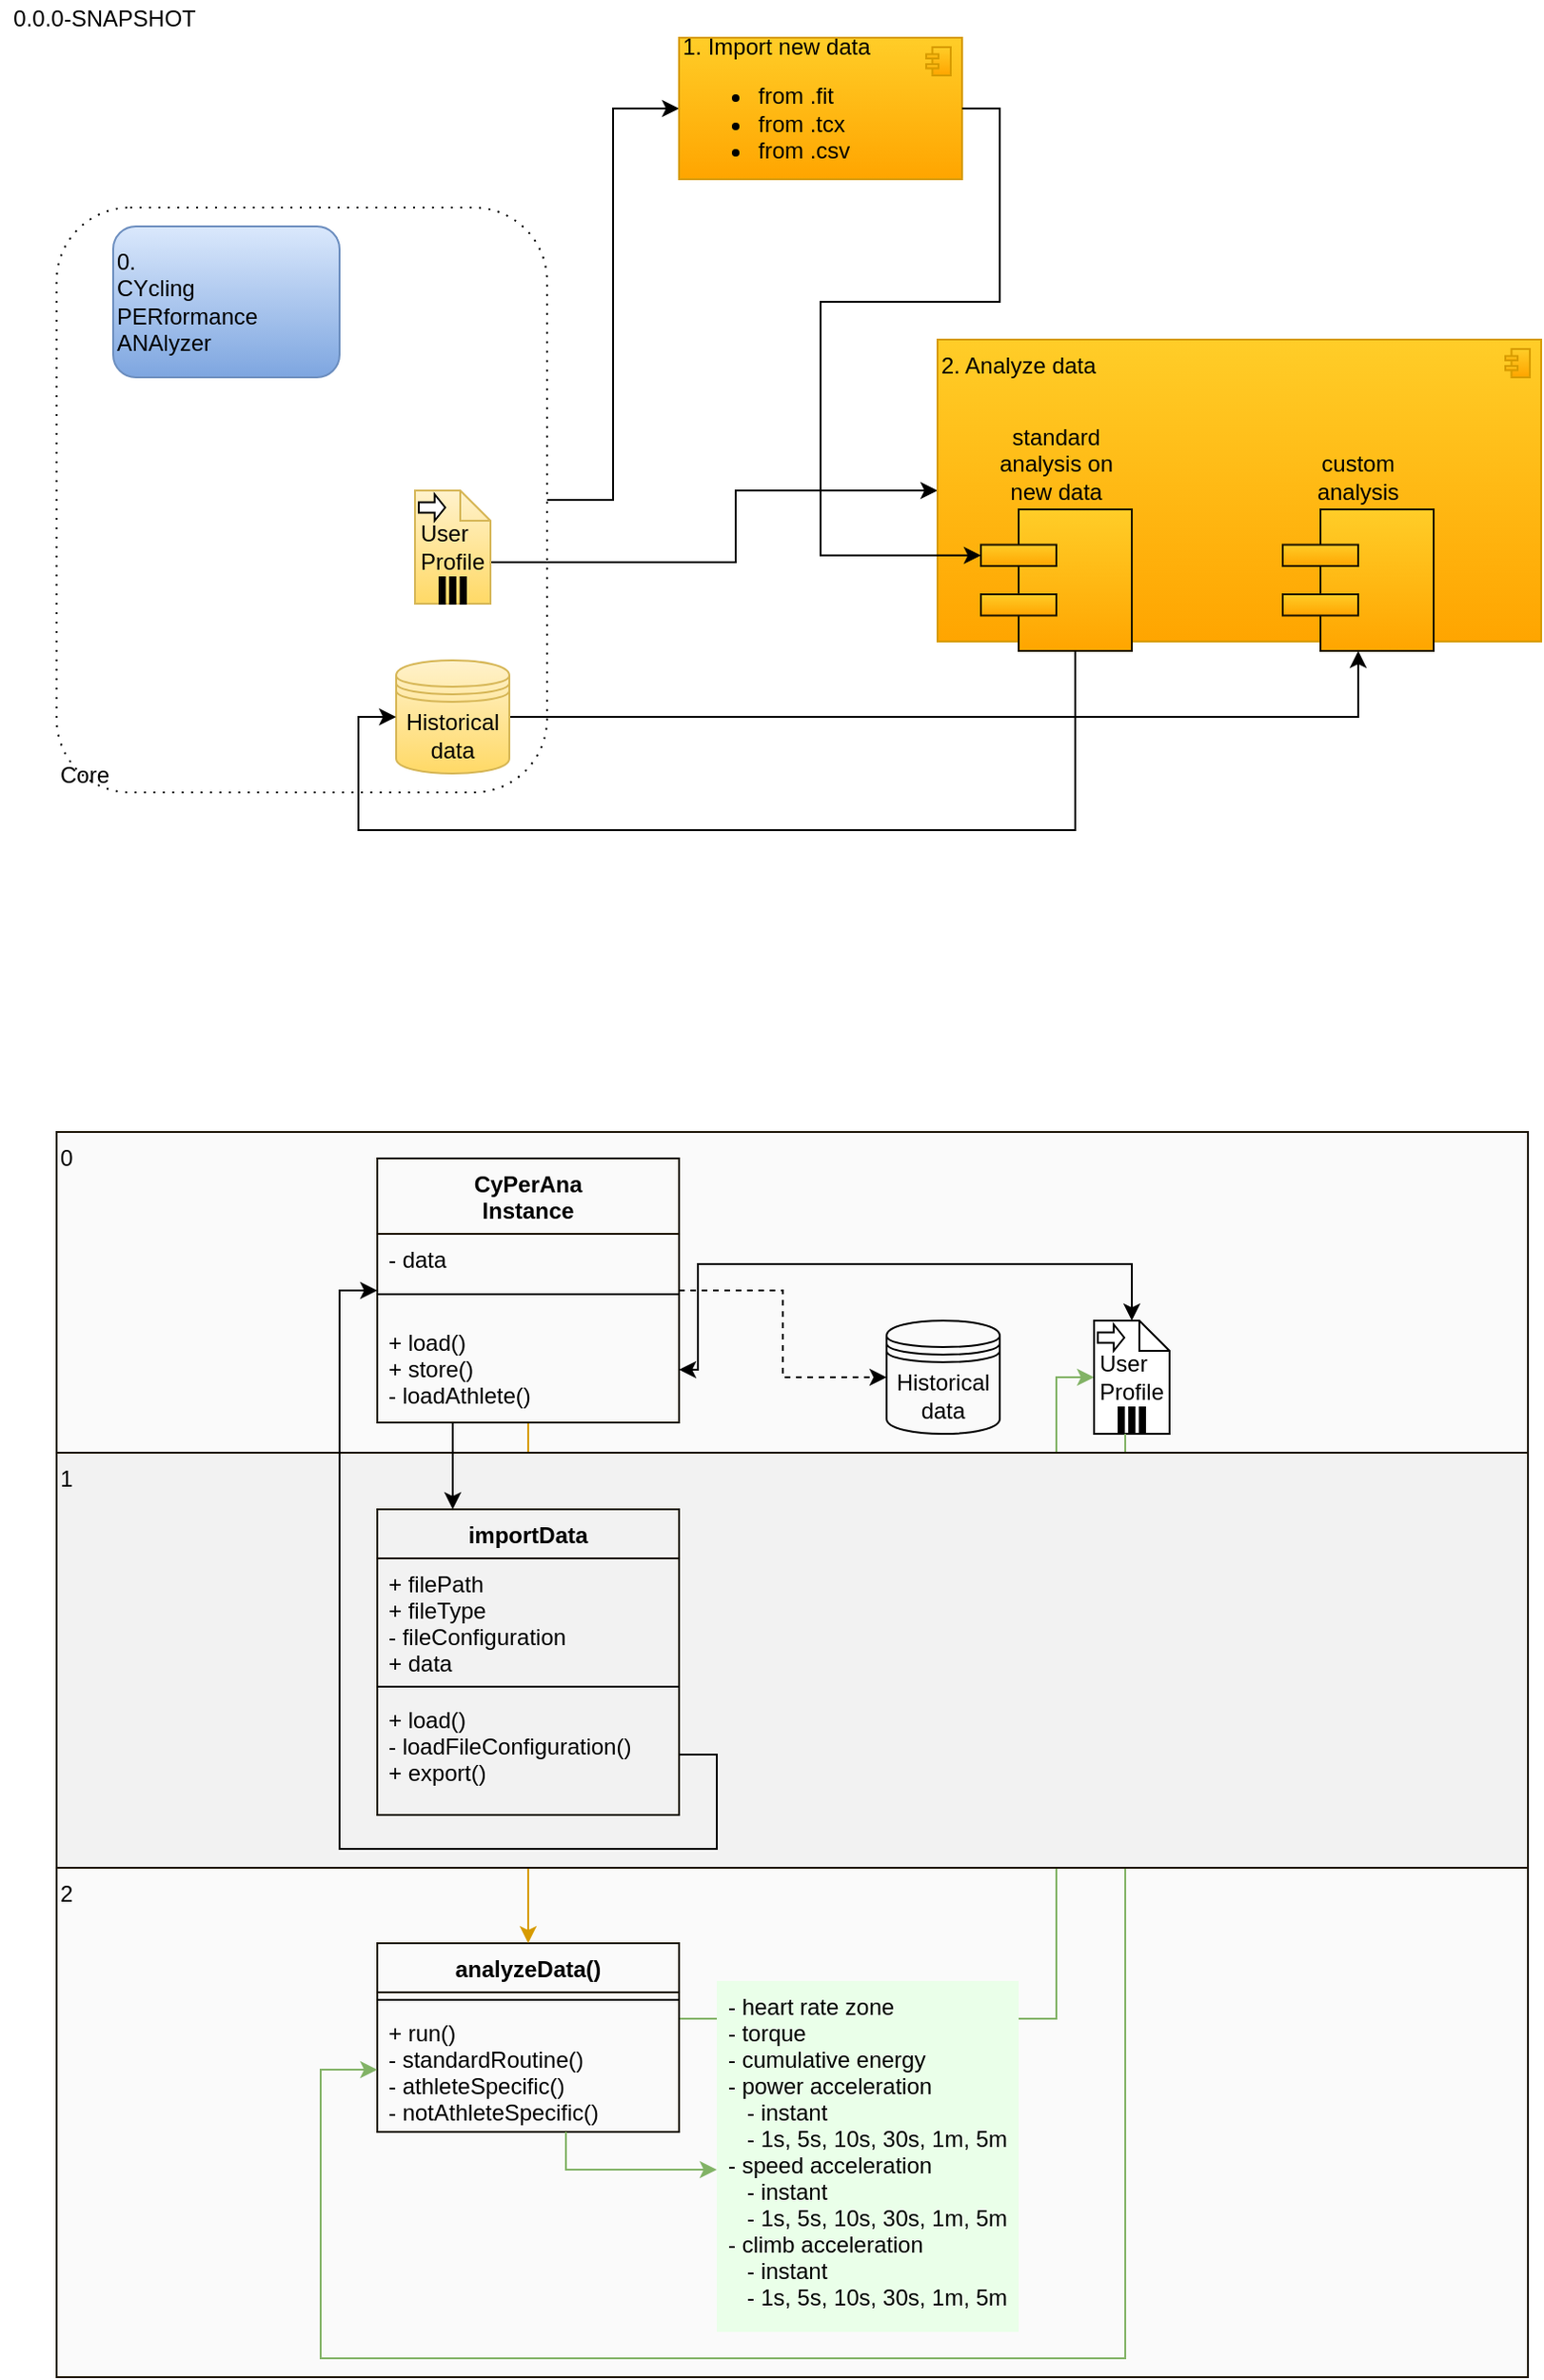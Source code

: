 <mxfile version="13.9.9" type="device"><diagram id="38shHqtr77oPlIP-GpGJ" name="Pagina-1"><mxGraphModel dx="1086" dy="806" grid="1" gridSize="10" guides="1" tooltips="1" connect="1" arrows="1" fold="1" page="1" pageScale="1" pageWidth="827" pageHeight="1169" math="0" shadow="0"><root><mxCell id="0"/><mxCell id="1" parent="0"/><mxCell id="Nv6a-7eLcbqfHbxNfvqf-52" value="0" style="whiteSpace=wrap;html=1;strokeColor=#1C1400;align=left;fillColor=#FAFAFA;verticalAlign=top;" parent="1" vertex="1"><mxGeometry x="30" y="600" width="780" height="170" as="geometry"/></mxCell><mxCell id="Nv6a-7eLcbqfHbxNfvqf-44" value="2" style="whiteSpace=wrap;html=1;strokeColor=#1C1400;align=left;fillColor=#FAFAFA;verticalAlign=top;" parent="1" vertex="1"><mxGeometry x="30" y="990" width="780" height="270" as="geometry"/></mxCell><mxCell id="Nv6a-7eLcbqfHbxNfvqf-23" style="edgeStyle=orthogonalEdgeStyle;rounded=0;orthogonalLoop=1;jettySize=auto;html=1;entryX=0;entryY=0.5;entryDx=0;entryDy=0;entryPerimeter=0;" parent="1" source="Nv6a-7eLcbqfHbxNfvqf-14" target="Nv6a-7eLcbqfHbxNfvqf-22" edge="1"><mxGeometry relative="1" as="geometry"/></mxCell><mxCell id="Nv6a-7eLcbqfHbxNfvqf-14" value="Core" style="shape=ext;rounded=1;html=1;whiteSpace=wrap;dashed=1;dashPattern=1 4;fillColor=none;align=left;container=0;direction=center;labelPosition=center;verticalLabelPosition=middle;verticalAlign=bottom;" parent="1" vertex="1"><mxGeometry x="30" y="110" width="260" height="310" as="geometry"><mxRectangle x="40" y="250" width="100" height="30" as="alternateBounds"/></mxGeometry></mxCell><mxCell id="Nv6a-7eLcbqfHbxNfvqf-8" value="0.&lt;br&gt;CYcling&lt;br&gt;PERformance&lt;br&gt;ANAlyzer" style="shape=ext;rounded=1;html=1;whiteSpace=wrap;fillColor=#dae8fc;align=left;strokeColor=#6c8ebf;gradientColor=#7ea6e0;" parent="1" vertex="1"><mxGeometry x="60" y="120" width="120" height="80" as="geometry"/></mxCell><mxCell id="Nv6a-7eLcbqfHbxNfvqf-32" style="edgeStyle=orthogonalEdgeStyle;rounded=0;orthogonalLoop=1;jettySize=auto;html=1;exitX=1;exitY=0.5;exitDx=0;exitDy=0;" parent="1" source="Nv6a-7eLcbqfHbxNfvqf-9" target="Nv6a-7eLcbqfHbxNfvqf-28" edge="1"><mxGeometry relative="1" as="geometry"><Array as="points"><mxPoint x="720" y="380"/></Array></mxGeometry></mxCell><mxCell id="Nv6a-7eLcbqfHbxNfvqf-9" value="Historical data" style="shape=datastore;whiteSpace=wrap;html=1;fillColor=#fff2cc;strokeColor=#d6b656;gradientColor=#ffd966;" parent="1" vertex="1"><mxGeometry x="210" y="350" width="60" height="60" as="geometry"/></mxCell><mxCell id="Nv6a-7eLcbqfHbxNfvqf-26" style="edgeStyle=orthogonalEdgeStyle;rounded=0;orthogonalLoop=1;jettySize=auto;html=1;exitX=0;exitY=0;exitDx=40;exitDy=38;exitPerimeter=0;entryX=0;entryY=0.5;entryDx=0;entryDy=0;entryPerimeter=0;" parent="1" source="Nv6a-7eLcbqfHbxNfvqf-11" target="Nv6a-7eLcbqfHbxNfvqf-24" edge="1"><mxGeometry relative="1" as="geometry"><Array as="points"><mxPoint x="390" y="298"/><mxPoint x="390" y="260"/></Array></mxGeometry></mxCell><mxCell id="Nv6a-7eLcbqfHbxNfvqf-11" value="&lt;div style=&quot;text-align: left&quot;&gt;&lt;span&gt;User&lt;/span&gt;&lt;/div&gt;&lt;div style=&quot;text-align: left&quot;&gt;&lt;span&gt;Profile&lt;/span&gt;&lt;/div&gt;" style="shape=note;whiteSpace=wrap;size=16;html=1;dropTarget=0;fillColor=#fff2cc;strokeColor=#d6b656;gradientColor=#ffd966;" parent="1" vertex="1"><mxGeometry x="220" y="260" width="40" height="60" as="geometry"/></mxCell><mxCell id="Nv6a-7eLcbqfHbxNfvqf-12" value="" style="html=1;shape=singleArrow;arrowWidth=0.4;arrowSize=0.4;outlineConnect=0;" parent="Nv6a-7eLcbqfHbxNfvqf-11" vertex="1"><mxGeometry width="14" height="14" relative="1" as="geometry"><mxPoint x="2" y="2" as="offset"/></mxGeometry></mxCell><mxCell id="Nv6a-7eLcbqfHbxNfvqf-13" value="" style="html=1;whiteSpace=wrap;shape=parallelMarker;outlineConnect=0;" parent="Nv6a-7eLcbqfHbxNfvqf-11" vertex="1"><mxGeometry x="0.5" y="1" width="14" height="14" relative="1" as="geometry"><mxPoint x="-7" y="-14" as="offset"/></mxGeometry></mxCell><mxCell id="Nv6a-7eLcbqfHbxNfvqf-22" value="1. Import new data&lt;br&gt;&lt;ul&gt;&lt;li&gt;from .fit&lt;/li&gt;&lt;li&gt;from .tcx&lt;/li&gt;&lt;li&gt;from .csv&lt;/li&gt;&lt;/ul&gt;" style="html=1;outlineConnect=0;whiteSpace=wrap;fillColor=#ffcd28;shape=mxgraph.archimate3.application;appType=comp;archiType=square;align=left;gradientColor=#ffa500;strokeColor=#d79b00;" parent="1" vertex="1"><mxGeometry x="360" y="20" width="150" height="75" as="geometry"/></mxCell><mxCell id="Nv6a-7eLcbqfHbxNfvqf-24" value="2. Analyze data" style="html=1;outlineConnect=0;whiteSpace=wrap;fillColor=#ffcd28;shape=mxgraph.archimate3.application;appType=comp;archiType=square;align=left;gradientColor=#ffa500;strokeColor=#d79b00;verticalAlign=top;" parent="1" vertex="1"><mxGeometry x="497" y="180" width="320" height="160" as="geometry"/></mxCell><mxCell id="Nv6a-7eLcbqfHbxNfvqf-27" value="standard analysis on new data" style="html=1;outlineConnect=0;whiteSpace=wrap;fillColor=#ffcd28;shape=mxgraph.archimate3.component;align=center;gradientColor=#ffa500;strokeColor=#1C1400;labelPosition=center;verticalLabelPosition=top;verticalAlign=bottom;" parent="1" vertex="1"><mxGeometry x="520" y="270" width="80" height="75" as="geometry"/></mxCell><mxCell id="Nv6a-7eLcbqfHbxNfvqf-25" style="edgeStyle=orthogonalEdgeStyle;rounded=0;orthogonalLoop=1;jettySize=auto;html=1;entryX=0;entryY=0.5;entryDx=0;entryDy=0;exitX=0.625;exitY=1;exitDx=0;exitDy=0;exitPerimeter=0;" parent="1" source="Nv6a-7eLcbqfHbxNfvqf-27" target="Nv6a-7eLcbqfHbxNfvqf-9" edge="1"><mxGeometry relative="1" as="geometry"><Array as="points"><mxPoint x="570" y="440"/><mxPoint x="190" y="440"/><mxPoint x="190" y="380"/></Array></mxGeometry></mxCell><mxCell id="Nv6a-7eLcbqfHbxNfvqf-28" value="custom analysis" style="html=1;outlineConnect=0;whiteSpace=wrap;fillColor=#ffcd28;shape=mxgraph.archimate3.component;align=center;gradientColor=#ffa500;strokeColor=#1C1400;labelPosition=center;verticalLabelPosition=top;verticalAlign=bottom;" parent="1" vertex="1"><mxGeometry x="680" y="270" width="80" height="75" as="geometry"/></mxCell><mxCell id="Nv6a-7eLcbqfHbxNfvqf-33" style="edgeStyle=orthogonalEdgeStyle;rounded=0;orthogonalLoop=1;jettySize=auto;html=1;exitX=1;exitY=0.5;exitDx=0;exitDy=0;exitPerimeter=0;entryX=0;entryY=0.325;entryDx=0;entryDy=0;entryPerimeter=0;" parent="1" source="Nv6a-7eLcbqfHbxNfvqf-22" target="Nv6a-7eLcbqfHbxNfvqf-27" edge="1"><mxGeometry relative="1" as="geometry"><Array as="points"><mxPoint x="530" y="58"/><mxPoint x="530" y="160"/><mxPoint x="435" y="160"/><mxPoint x="435" y="294"/></Array></mxGeometry></mxCell><mxCell id="VDVwwQbJJJ3VLKs_9J_C-10" style="edgeStyle=orthogonalEdgeStyle;rounded=0;orthogonalLoop=1;jettySize=auto;html=1;entryX=0;entryY=0.5;entryDx=0;entryDy=0;entryPerimeter=0;fillColor=#d5e8d4;strokeColor=#82b366;" edge="1" parent="1" source="Nv6a-7eLcbqfHbxNfvqf-38" target="VDVwwQbJJJ3VLKs_9J_C-1"><mxGeometry relative="1" as="geometry"><Array as="points"><mxPoint x="560" y="1070"/><mxPoint x="560" y="730"/></Array></mxGeometry></mxCell><mxCell id="Nv6a-7eLcbqfHbxNfvqf-38" value="analyzeData()" style="swimlane;fontStyle=1;align=center;verticalAlign=top;childLayout=stackLayout;horizontal=1;startSize=26;horizontalStack=0;resizeParent=1;resizeParentMax=0;resizeLast=0;collapsible=1;marginBottom=0;strokeColor=#1C1400;fillColor=none;" parent="1" vertex="1"><mxGeometry x="200" y="1030" width="160" height="100" as="geometry"/></mxCell><mxCell id="Nv6a-7eLcbqfHbxNfvqf-40" value="" style="line;strokeWidth=1;fillColor=none;align=left;verticalAlign=middle;spacingTop=-1;spacingLeft=3;spacingRight=3;rotatable=0;labelPosition=right;points=[];portConstraint=eastwest;" parent="Nv6a-7eLcbqfHbxNfvqf-38" vertex="1"><mxGeometry y="26" width="160" height="8" as="geometry"/></mxCell><mxCell id="Nv6a-7eLcbqfHbxNfvqf-63" value="+ run()&#10;- standardRoutine()&#10;- athleteSpecific()&#10;- notAthleteSpecific()" style="text;strokeColor=none;fillColor=none;align=left;verticalAlign=top;spacingLeft=4;spacingRight=4;overflow=hidden;rotatable=0;points=[[0,0.5],[1,0.5]];portConstraint=eastwest;" parent="Nv6a-7eLcbqfHbxNfvqf-38" vertex="1"><mxGeometry y="34" width="160" height="66" as="geometry"/></mxCell><mxCell id="Nv6a-7eLcbqfHbxNfvqf-47" value="Historical data" style="shape=datastore;whiteSpace=wrap;html=1;fillColor=none;" parent="1" vertex="1"><mxGeometry x="470" y="700" width="60" height="60" as="geometry"/></mxCell><mxCell id="Nv6a-7eLcbqfHbxNfvqf-56" style="edgeStyle=orthogonalEdgeStyle;rounded=0;orthogonalLoop=1;jettySize=auto;html=1;strokeColor=#d79b00;noJump=1;entryX=0.5;entryY=0;entryDx=0;entryDy=0;exitX=0.5;exitY=1;exitDx=0;exitDy=0;fillColor=#ffe6cc;" parent="1" source="Nv6a-7eLcbqfHbxNfvqf-48" target="Nv6a-7eLcbqfHbxNfvqf-38" edge="1"><mxGeometry relative="1" as="geometry"><mxPoint x="280" y="1060" as="targetPoint"/><Array as="points"/></mxGeometry></mxCell><mxCell id="Nv6a-7eLcbqfHbxNfvqf-48" value="CyPerAna&#10;Instance" style="swimlane;fontStyle=1;align=center;verticalAlign=top;childLayout=stackLayout;horizontal=1;startSize=40;horizontalStack=0;resizeParent=1;resizeParentMax=0;resizeLast=0;collapsible=1;marginBottom=0;strokeColor=#1C1400;fillColor=none;" parent="1" vertex="1"><mxGeometry x="200" y="614" width="160" height="140" as="geometry"/></mxCell><mxCell id="Nv6a-7eLcbqfHbxNfvqf-62" value="- data" style="text;strokeColor=none;fillColor=none;align=left;verticalAlign=top;spacingLeft=4;spacingRight=4;overflow=hidden;rotatable=0;points=[[0,0.5],[1,0.5]];portConstraint=eastwest;" parent="Nv6a-7eLcbqfHbxNfvqf-48" vertex="1"><mxGeometry y="40" width="160" height="20" as="geometry"/></mxCell><mxCell id="Nv6a-7eLcbqfHbxNfvqf-50" value="" style="line;strokeWidth=1;fillColor=none;align=left;verticalAlign=middle;spacingTop=-1;spacingLeft=3;spacingRight=3;rotatable=0;labelPosition=right;points=[];portConstraint=eastwest;" parent="Nv6a-7eLcbqfHbxNfvqf-48" vertex="1"><mxGeometry y="60" width="160" height="24" as="geometry"/></mxCell><mxCell id="Nv6a-7eLcbqfHbxNfvqf-61" value="+ load()&#10;+ store()&#10;- loadAthlete()" style="text;strokeColor=none;fillColor=none;align=left;verticalAlign=top;spacingLeft=4;spacingRight=4;overflow=hidden;rotatable=0;points=[[0,0.5],[1,0.5]];portConstraint=eastwest;" parent="Nv6a-7eLcbqfHbxNfvqf-48" vertex="1"><mxGeometry y="84" width="160" height="56" as="geometry"/></mxCell><mxCell id="Nv6a-7eLcbqfHbxNfvqf-55" style="edgeStyle=orthogonalEdgeStyle;rounded=0;orthogonalLoop=1;jettySize=auto;html=1;exitX=1;exitY=0.5;exitDx=0;exitDy=0;entryX=0;entryY=0.5;entryDx=0;entryDy=0;dashed=1;" parent="1" source="Nv6a-7eLcbqfHbxNfvqf-48" target="Nv6a-7eLcbqfHbxNfvqf-47" edge="1"><mxGeometry relative="1" as="geometry"><mxPoint x="210" y="940" as="sourcePoint"/><mxPoint x="210" y="655" as="targetPoint"/></mxGeometry></mxCell><mxCell id="Nv6a-7eLcbqfHbxNfvqf-64" value="0.0.0-SNAPSHOT" style="text;html=1;align=center;verticalAlign=middle;resizable=0;points=[];autosize=1;" parent="1" vertex="1"><mxGeometry width="110" height="20" as="geometry"/></mxCell><mxCell id="VDVwwQbJJJ3VLKs_9J_C-11" style="edgeStyle=orthogonalEdgeStyle;rounded=0;orthogonalLoop=1;jettySize=auto;html=1;entryX=1;entryY=0.5;entryDx=0;entryDy=0;startArrow=classic;startFill=1;" edge="1" parent="1" source="VDVwwQbJJJ3VLKs_9J_C-1" target="Nv6a-7eLcbqfHbxNfvqf-61"><mxGeometry relative="1" as="geometry"><Array as="points"><mxPoint x="600" y="670"/><mxPoint x="370" y="670"/><mxPoint x="370" y="726"/></Array></mxGeometry></mxCell><mxCell id="VDVwwQbJJJ3VLKs_9J_C-1" value="&lt;div style=&quot;text-align: left&quot;&gt;&lt;span&gt;User&lt;/span&gt;&lt;/div&gt;&lt;div style=&quot;text-align: left&quot;&gt;&lt;span&gt;Profile&lt;/span&gt;&lt;/div&gt;" style="shape=note;whiteSpace=wrap;size=16;html=1;dropTarget=0;" vertex="1" parent="1"><mxGeometry x="580" y="700" width="40" height="60" as="geometry"/></mxCell><mxCell id="VDVwwQbJJJ3VLKs_9J_C-2" value="" style="html=1;shape=singleArrow;arrowWidth=0.4;arrowSize=0.4;outlineConnect=0;" vertex="1" parent="VDVwwQbJJJ3VLKs_9J_C-1"><mxGeometry width="14" height="14" relative="1" as="geometry"><mxPoint x="2" y="2" as="offset"/></mxGeometry></mxCell><mxCell id="VDVwwQbJJJ3VLKs_9J_C-3" value="" style="html=1;whiteSpace=wrap;shape=parallelMarker;outlineConnect=0;" vertex="1" parent="VDVwwQbJJJ3VLKs_9J_C-1"><mxGeometry x="0.5" y="1" width="14" height="14" relative="1" as="geometry"><mxPoint x="-7" y="-14" as="offset"/></mxGeometry></mxCell><mxCell id="VDVwwQbJJJ3VLKs_9J_C-4" style="edgeStyle=orthogonalEdgeStyle;rounded=0;orthogonalLoop=1;jettySize=auto;html=1;exitX=0.25;exitY=1;exitDx=0;exitDy=0;entryX=0;entryY=0.5;entryDx=0;entryDy=0;fillColor=#d5e8d4;strokeColor=#82b366;" edge="1" parent="VDVwwQbJJJ3VLKs_9J_C-1" source="VDVwwQbJJJ3VLKs_9J_C-3" target="Nv6a-7eLcbqfHbxNfvqf-63"><mxGeometry relative="1" as="geometry"><Array as="points"><mxPoint x="17" y="550"/><mxPoint x="-410" y="550"/><mxPoint x="-410" y="397"/></Array></mxGeometry></mxCell><mxCell id="Nv6a-7eLcbqfHbxNfvqf-43" value="1" style="whiteSpace=wrap;html=1;strokeColor=#1C1400;align=left;fillColor=#F2F2F2;verticalAlign=top;" parent="1" vertex="1"><mxGeometry x="30" y="770" width="780" height="220" as="geometry"/></mxCell><mxCell id="Nv6a-7eLcbqfHbxNfvqf-34" value="importData" style="swimlane;fontStyle=1;align=center;verticalAlign=top;childLayout=stackLayout;horizontal=1;startSize=26;horizontalStack=0;resizeParent=1;resizeParentMax=0;resizeLast=0;collapsible=1;marginBottom=0;strokeColor=#1C1400;fillColor=none;" parent="1" vertex="1"><mxGeometry x="200" y="800" width="160" height="162" as="geometry"/></mxCell><mxCell id="Nv6a-7eLcbqfHbxNfvqf-35" value="+ filePath&#10;+ fileType&#10;- fileConfiguration&#10;+ data" style="text;strokeColor=none;fillColor=none;align=left;verticalAlign=top;spacingLeft=4;spacingRight=4;overflow=hidden;rotatable=0;points=[[0,0.5],[1,0.5]];portConstraint=eastwest;" parent="Nv6a-7eLcbqfHbxNfvqf-34" vertex="1"><mxGeometry y="26" width="160" height="64" as="geometry"/></mxCell><mxCell id="Nv6a-7eLcbqfHbxNfvqf-36" value="" style="line;strokeWidth=1;fillColor=none;align=left;verticalAlign=middle;spacingTop=-1;spacingLeft=3;spacingRight=3;rotatable=0;labelPosition=right;points=[];portConstraint=eastwest;" parent="Nv6a-7eLcbqfHbxNfvqf-34" vertex="1"><mxGeometry y="90" width="160" height="8" as="geometry"/></mxCell><mxCell id="Nv6a-7eLcbqfHbxNfvqf-37" value="+ load()&#10;- loadFileConfiguration()&#10;+ export()" style="text;strokeColor=none;fillColor=none;align=left;verticalAlign=top;spacingLeft=4;spacingRight=4;overflow=hidden;rotatable=0;points=[[0,0.5],[1,0.5]];portConstraint=eastwest;" parent="Nv6a-7eLcbqfHbxNfvqf-34" vertex="1"><mxGeometry y="98" width="160" height="64" as="geometry"/></mxCell><mxCell id="Nv6a-7eLcbqfHbxNfvqf-54" style="edgeStyle=orthogonalEdgeStyle;rounded=0;orthogonalLoop=1;jettySize=auto;html=1;exitX=1;exitY=0.5;exitDx=0;exitDy=0;entryX=0;entryY=0.5;entryDx=0;entryDy=0;" parent="1" source="Nv6a-7eLcbqfHbxNfvqf-37" target="Nv6a-7eLcbqfHbxNfvqf-48" edge="1"><mxGeometry relative="1" as="geometry"><Array as="points"><mxPoint x="380" y="930"/><mxPoint x="380" y="980"/><mxPoint x="180" y="980"/><mxPoint x="180" y="684"/></Array></mxGeometry></mxCell><mxCell id="Nv6a-7eLcbqfHbxNfvqf-53" style="edgeStyle=orthogonalEdgeStyle;rounded=0;orthogonalLoop=1;jettySize=auto;html=1;exitX=0.25;exitY=1;exitDx=0;exitDy=0;entryX=0.25;entryY=0;entryDx=0;entryDy=0;" parent="1" source="Nv6a-7eLcbqfHbxNfvqf-48" target="Nv6a-7eLcbqfHbxNfvqf-34" edge="1"><mxGeometry relative="1" as="geometry"/></mxCell><mxCell id="VDVwwQbJJJ3VLKs_9J_C-8" value="- heart rate zone&#10;- torque&#10;- cumulative energy&#10;- power acceleration&#10;   - instant&#10;   - 1s, 5s, 10s, 30s, 1m, 5m&#10;- speed acceleration&#10;   - instant&#10;   - 1s, 5s, 10s, 30s, 1m, 5m&#10;- climb acceleration&#10;   - instant&#10;   - 1s, 5s, 10s, 30s, 1m, 5m&#10;&#10;&#10;" style="text;align=left;verticalAlign=top;spacingLeft=4;spacingRight=4;overflow=hidden;rotatable=0;points=[[0,0.5],[1,0.5]];portConstraint=eastwest;fillColor=#EAFFE9;" vertex="1" parent="1"><mxGeometry x="380" y="1050" width="160" height="186" as="geometry"/></mxCell><mxCell id="VDVwwQbJJJ3VLKs_9J_C-9" style="edgeStyle=orthogonalEdgeStyle;rounded=0;orthogonalLoop=1;jettySize=auto;html=1;exitX=0.625;exitY=1;exitDx=0;exitDy=0;fillColor=#d5e8d4;strokeColor=#82b366;exitPerimeter=0;" edge="1" parent="1" source="Nv6a-7eLcbqfHbxNfvqf-63" target="VDVwwQbJJJ3VLKs_9J_C-8"><mxGeometry relative="1" as="geometry"><Array as="points"><mxPoint x="300" y="1150"/></Array></mxGeometry></mxCell></root></mxGraphModel></diagram></mxfile>